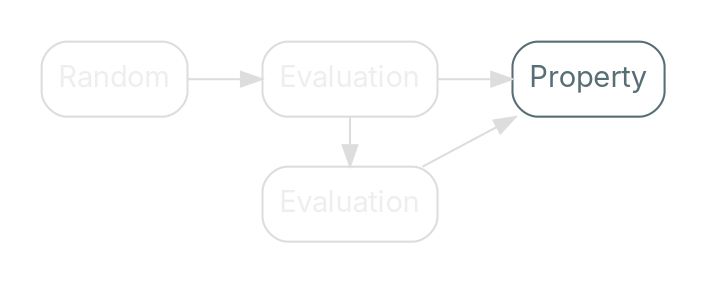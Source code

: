 digraph {
    bgcolor=transparent
    rankdir=LR

    // Default theme: enabled
    node[shape="rectangle" style="rounded,filled" color="#586E75" fillcolor="#ffffff" fontcolor="#586E75" fontname="Inter,Arial"]
    edge[color="#586E75" fontcolor="#000000" fontname="Inter,Arial" fontsize=11]

    subgraph cluster_0 {
        color=transparent
        Input[label="Random" color="#dddddd" fontcolor="#eeeeee"]
        Evaluation[color="#dddddd" fontcolor="#eeeeee"]
        Analysis[label="Property"]
    }

    subgraph cluster_1 {
        color=transparent
        Invis[style=invis]
        Evaluation2[label="Evaluation" color="#dddddd" fontcolor="#eeeeee"]
    }

    Input -> Invis[constraint=false style=invis]
    Invis -> Evaluation2[style=invis]

    Input -> Evaluation[color="#dddddd"]
    Evaluation -> Analysis[color="#dddddd"]
    Evaluation -> Evaluation2[constraint=false color="#dddddd"]
    Evaluation2 -> Analysis[color="#dddddd"]
}
